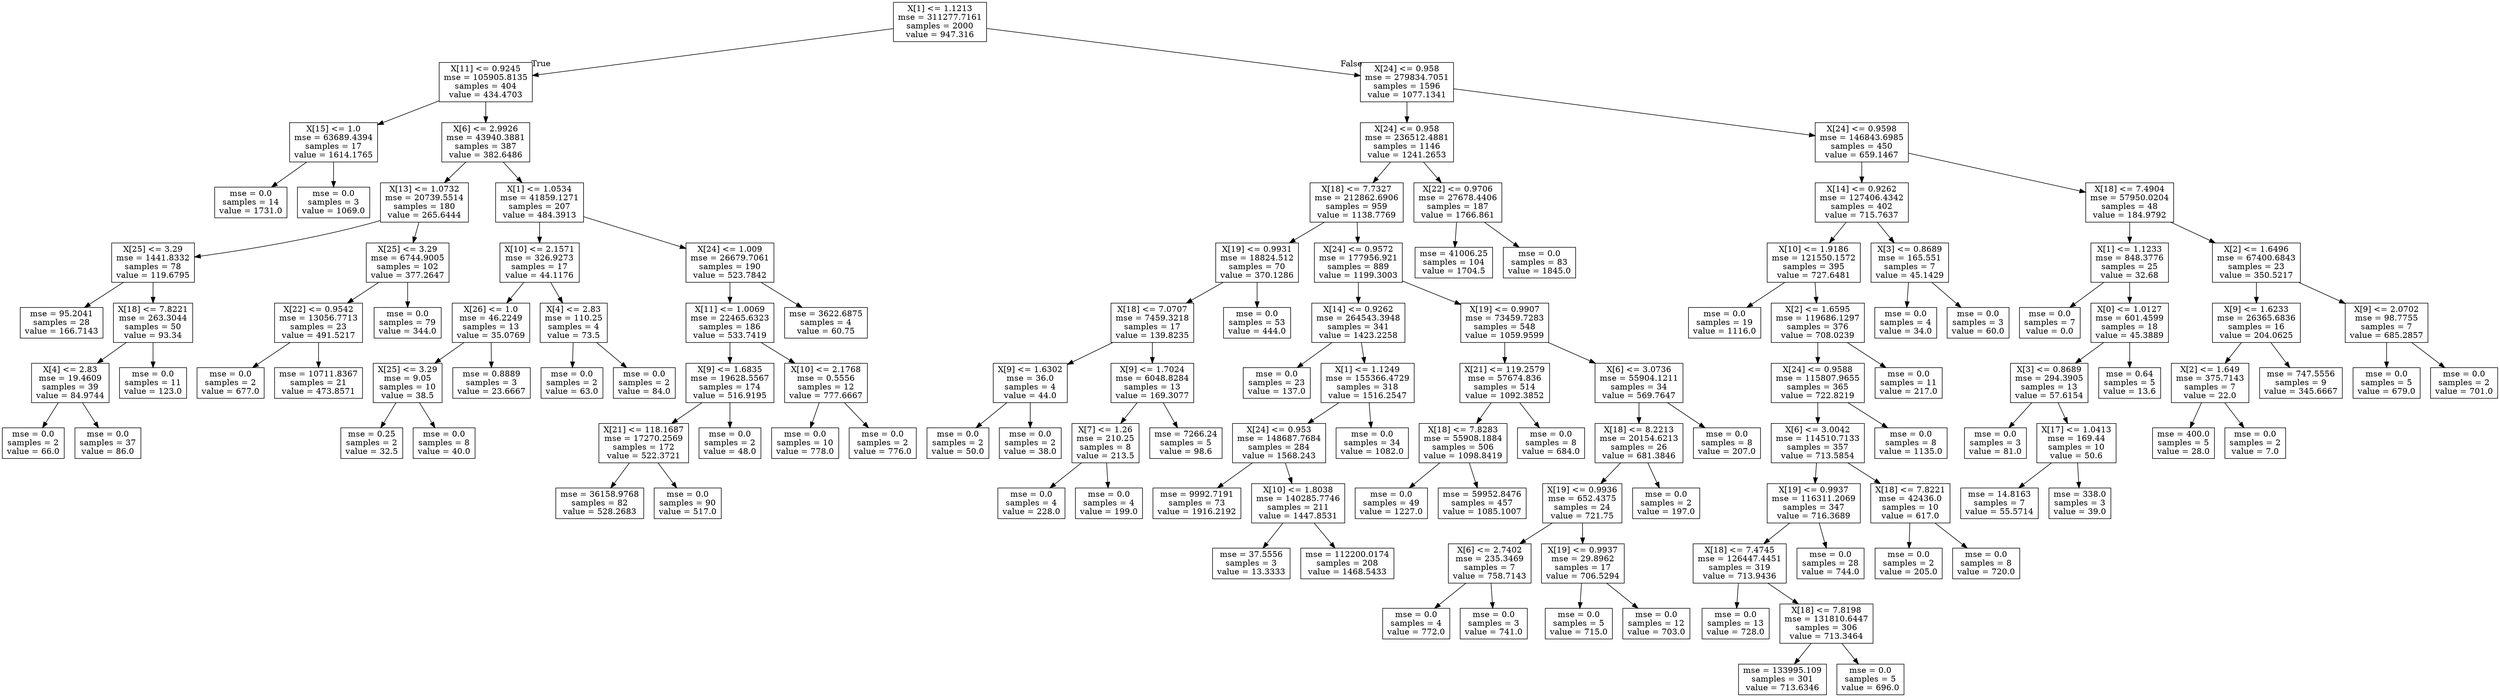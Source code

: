 digraph Tree {
node [shape=box] ;
0 [label="X[1] <= 1.1213\nmse = 311277.7161\nsamples = 2000\nvalue = 947.316"] ;
1 [label="X[11] <= 0.9245\nmse = 105905.8135\nsamples = 404\nvalue = 434.4703"] ;
0 -> 1 [labeldistance=2.5, labelangle=45, headlabel="True"] ;
2 [label="X[15] <= 1.0\nmse = 63689.4394\nsamples = 17\nvalue = 1614.1765"] ;
1 -> 2 ;
3 [label="mse = 0.0\nsamples = 14\nvalue = 1731.0"] ;
2 -> 3 ;
4 [label="mse = 0.0\nsamples = 3\nvalue = 1069.0"] ;
2 -> 4 ;
5 [label="X[6] <= 2.9926\nmse = 43940.3881\nsamples = 387\nvalue = 382.6486"] ;
1 -> 5 ;
6 [label="X[13] <= 1.0732\nmse = 20739.5514\nsamples = 180\nvalue = 265.6444"] ;
5 -> 6 ;
7 [label="X[25] <= 3.29\nmse = 1441.8332\nsamples = 78\nvalue = 119.6795"] ;
6 -> 7 ;
8 [label="mse = 95.2041\nsamples = 28\nvalue = 166.7143"] ;
7 -> 8 ;
9 [label="X[18] <= 7.8221\nmse = 263.3044\nsamples = 50\nvalue = 93.34"] ;
7 -> 9 ;
10 [label="X[4] <= 2.83\nmse = 19.4609\nsamples = 39\nvalue = 84.9744"] ;
9 -> 10 ;
11 [label="mse = 0.0\nsamples = 2\nvalue = 66.0"] ;
10 -> 11 ;
12 [label="mse = 0.0\nsamples = 37\nvalue = 86.0"] ;
10 -> 12 ;
13 [label="mse = 0.0\nsamples = 11\nvalue = 123.0"] ;
9 -> 13 ;
14 [label="X[25] <= 3.29\nmse = 6744.9005\nsamples = 102\nvalue = 377.2647"] ;
6 -> 14 ;
15 [label="X[22] <= 0.9542\nmse = 13056.7713\nsamples = 23\nvalue = 491.5217"] ;
14 -> 15 ;
16 [label="mse = 0.0\nsamples = 2\nvalue = 677.0"] ;
15 -> 16 ;
17 [label="mse = 10711.8367\nsamples = 21\nvalue = 473.8571"] ;
15 -> 17 ;
18 [label="mse = 0.0\nsamples = 79\nvalue = 344.0"] ;
14 -> 18 ;
19 [label="X[1] <= 1.0534\nmse = 41859.1271\nsamples = 207\nvalue = 484.3913"] ;
5 -> 19 ;
20 [label="X[10] <= 2.1571\nmse = 326.9273\nsamples = 17\nvalue = 44.1176"] ;
19 -> 20 ;
21 [label="X[26] <= 1.0\nmse = 46.2249\nsamples = 13\nvalue = 35.0769"] ;
20 -> 21 ;
22 [label="X[25] <= 3.29\nmse = 9.05\nsamples = 10\nvalue = 38.5"] ;
21 -> 22 ;
23 [label="mse = 0.25\nsamples = 2\nvalue = 32.5"] ;
22 -> 23 ;
24 [label="mse = 0.0\nsamples = 8\nvalue = 40.0"] ;
22 -> 24 ;
25 [label="mse = 0.8889\nsamples = 3\nvalue = 23.6667"] ;
21 -> 25 ;
26 [label="X[4] <= 2.83\nmse = 110.25\nsamples = 4\nvalue = 73.5"] ;
20 -> 26 ;
27 [label="mse = 0.0\nsamples = 2\nvalue = 63.0"] ;
26 -> 27 ;
28 [label="mse = 0.0\nsamples = 2\nvalue = 84.0"] ;
26 -> 28 ;
29 [label="X[24] <= 1.009\nmse = 26679.7061\nsamples = 190\nvalue = 523.7842"] ;
19 -> 29 ;
30 [label="X[11] <= 1.0069\nmse = 22465.6323\nsamples = 186\nvalue = 533.7419"] ;
29 -> 30 ;
31 [label="X[9] <= 1.6835\nmse = 19628.5567\nsamples = 174\nvalue = 516.9195"] ;
30 -> 31 ;
32 [label="X[21] <= 118.1687\nmse = 17270.2569\nsamples = 172\nvalue = 522.3721"] ;
31 -> 32 ;
33 [label="mse = 36158.9768\nsamples = 82\nvalue = 528.2683"] ;
32 -> 33 ;
34 [label="mse = 0.0\nsamples = 90\nvalue = 517.0"] ;
32 -> 34 ;
35 [label="mse = 0.0\nsamples = 2\nvalue = 48.0"] ;
31 -> 35 ;
36 [label="X[10] <= 2.1768\nmse = 0.5556\nsamples = 12\nvalue = 777.6667"] ;
30 -> 36 ;
37 [label="mse = 0.0\nsamples = 10\nvalue = 778.0"] ;
36 -> 37 ;
38 [label="mse = 0.0\nsamples = 2\nvalue = 776.0"] ;
36 -> 38 ;
39 [label="mse = 3622.6875\nsamples = 4\nvalue = 60.75"] ;
29 -> 39 ;
40 [label="X[24] <= 0.958\nmse = 279834.7051\nsamples = 1596\nvalue = 1077.1341"] ;
0 -> 40 [labeldistance=2.5, labelangle=-45, headlabel="False"] ;
41 [label="X[24] <= 0.958\nmse = 236512.4881\nsamples = 1146\nvalue = 1241.2653"] ;
40 -> 41 ;
42 [label="X[18] <= 7.7327\nmse = 212862.6906\nsamples = 959\nvalue = 1138.7769"] ;
41 -> 42 ;
43 [label="X[19] <= 0.9931\nmse = 18824.512\nsamples = 70\nvalue = 370.1286"] ;
42 -> 43 ;
44 [label="X[18] <= 7.0707\nmse = 7459.3218\nsamples = 17\nvalue = 139.8235"] ;
43 -> 44 ;
45 [label="X[9] <= 1.6302\nmse = 36.0\nsamples = 4\nvalue = 44.0"] ;
44 -> 45 ;
46 [label="mse = 0.0\nsamples = 2\nvalue = 50.0"] ;
45 -> 46 ;
47 [label="mse = 0.0\nsamples = 2\nvalue = 38.0"] ;
45 -> 47 ;
48 [label="X[9] <= 1.7024\nmse = 6048.8284\nsamples = 13\nvalue = 169.3077"] ;
44 -> 48 ;
49 [label="X[7] <= 1.26\nmse = 210.25\nsamples = 8\nvalue = 213.5"] ;
48 -> 49 ;
50 [label="mse = 0.0\nsamples = 4\nvalue = 228.0"] ;
49 -> 50 ;
51 [label="mse = 0.0\nsamples = 4\nvalue = 199.0"] ;
49 -> 51 ;
52 [label="mse = 7266.24\nsamples = 5\nvalue = 98.6"] ;
48 -> 52 ;
53 [label="mse = 0.0\nsamples = 53\nvalue = 444.0"] ;
43 -> 53 ;
54 [label="X[24] <= 0.9572\nmse = 177956.921\nsamples = 889\nvalue = 1199.3003"] ;
42 -> 54 ;
55 [label="X[14] <= 0.9262\nmse = 264543.3948\nsamples = 341\nvalue = 1423.2258"] ;
54 -> 55 ;
56 [label="mse = 0.0\nsamples = 23\nvalue = 137.0"] ;
55 -> 56 ;
57 [label="X[1] <= 1.1249\nmse = 155366.4729\nsamples = 318\nvalue = 1516.2547"] ;
55 -> 57 ;
58 [label="X[24] <= 0.953\nmse = 148687.7684\nsamples = 284\nvalue = 1568.243"] ;
57 -> 58 ;
59 [label="mse = 9992.7191\nsamples = 73\nvalue = 1916.2192"] ;
58 -> 59 ;
60 [label="X[10] <= 1.8038\nmse = 140285.7746\nsamples = 211\nvalue = 1447.8531"] ;
58 -> 60 ;
61 [label="mse = 37.5556\nsamples = 3\nvalue = 13.3333"] ;
60 -> 61 ;
62 [label="mse = 112200.0174\nsamples = 208\nvalue = 1468.5433"] ;
60 -> 62 ;
63 [label="mse = 0.0\nsamples = 34\nvalue = 1082.0"] ;
57 -> 63 ;
64 [label="X[19] <= 0.9907\nmse = 73459.7283\nsamples = 548\nvalue = 1059.9599"] ;
54 -> 64 ;
65 [label="X[21] <= 119.2579\nmse = 57674.836\nsamples = 514\nvalue = 1092.3852"] ;
64 -> 65 ;
66 [label="X[18] <= 7.8283\nmse = 55908.1884\nsamples = 506\nvalue = 1098.8419"] ;
65 -> 66 ;
67 [label="mse = 0.0\nsamples = 49\nvalue = 1227.0"] ;
66 -> 67 ;
68 [label="mse = 59952.8476\nsamples = 457\nvalue = 1085.1007"] ;
66 -> 68 ;
69 [label="mse = 0.0\nsamples = 8\nvalue = 684.0"] ;
65 -> 69 ;
70 [label="X[6] <= 3.0736\nmse = 55904.1211\nsamples = 34\nvalue = 569.7647"] ;
64 -> 70 ;
71 [label="X[18] <= 8.2213\nmse = 20154.6213\nsamples = 26\nvalue = 681.3846"] ;
70 -> 71 ;
72 [label="X[19] <= 0.9936\nmse = 652.4375\nsamples = 24\nvalue = 721.75"] ;
71 -> 72 ;
73 [label="X[6] <= 2.7402\nmse = 235.3469\nsamples = 7\nvalue = 758.7143"] ;
72 -> 73 ;
74 [label="mse = 0.0\nsamples = 4\nvalue = 772.0"] ;
73 -> 74 ;
75 [label="mse = 0.0\nsamples = 3\nvalue = 741.0"] ;
73 -> 75 ;
76 [label="X[19] <= 0.9937\nmse = 29.8962\nsamples = 17\nvalue = 706.5294"] ;
72 -> 76 ;
77 [label="mse = 0.0\nsamples = 5\nvalue = 715.0"] ;
76 -> 77 ;
78 [label="mse = 0.0\nsamples = 12\nvalue = 703.0"] ;
76 -> 78 ;
79 [label="mse = 0.0\nsamples = 2\nvalue = 197.0"] ;
71 -> 79 ;
80 [label="mse = 0.0\nsamples = 8\nvalue = 207.0"] ;
70 -> 80 ;
81 [label="X[22] <= 0.9706\nmse = 27678.4406\nsamples = 187\nvalue = 1766.861"] ;
41 -> 81 ;
82 [label="mse = 41006.25\nsamples = 104\nvalue = 1704.5"] ;
81 -> 82 ;
83 [label="mse = 0.0\nsamples = 83\nvalue = 1845.0"] ;
81 -> 83 ;
84 [label="X[24] <= 0.9598\nmse = 146843.6985\nsamples = 450\nvalue = 659.1467"] ;
40 -> 84 ;
85 [label="X[14] <= 0.9262\nmse = 127406.4342\nsamples = 402\nvalue = 715.7637"] ;
84 -> 85 ;
86 [label="X[10] <= 1.9186\nmse = 121550.1572\nsamples = 395\nvalue = 727.6481"] ;
85 -> 86 ;
87 [label="mse = 0.0\nsamples = 19\nvalue = 1116.0"] ;
86 -> 87 ;
88 [label="X[2] <= 1.6595\nmse = 119686.1297\nsamples = 376\nvalue = 708.0239"] ;
86 -> 88 ;
89 [label="X[24] <= 0.9588\nmse = 115807.9655\nsamples = 365\nvalue = 722.8219"] ;
88 -> 89 ;
90 [label="X[6] <= 3.0042\nmse = 114510.7133\nsamples = 357\nvalue = 713.5854"] ;
89 -> 90 ;
91 [label="X[19] <= 0.9937\nmse = 116311.2069\nsamples = 347\nvalue = 716.3689"] ;
90 -> 91 ;
92 [label="X[18] <= 7.4745\nmse = 126447.4451\nsamples = 319\nvalue = 713.9436"] ;
91 -> 92 ;
93 [label="mse = 0.0\nsamples = 13\nvalue = 728.0"] ;
92 -> 93 ;
94 [label="X[18] <= 7.8198\nmse = 131810.6447\nsamples = 306\nvalue = 713.3464"] ;
92 -> 94 ;
95 [label="mse = 133995.109\nsamples = 301\nvalue = 713.6346"] ;
94 -> 95 ;
96 [label="mse = 0.0\nsamples = 5\nvalue = 696.0"] ;
94 -> 96 ;
97 [label="mse = 0.0\nsamples = 28\nvalue = 744.0"] ;
91 -> 97 ;
98 [label="X[18] <= 7.8221\nmse = 42436.0\nsamples = 10\nvalue = 617.0"] ;
90 -> 98 ;
99 [label="mse = 0.0\nsamples = 2\nvalue = 205.0"] ;
98 -> 99 ;
100 [label="mse = 0.0\nsamples = 8\nvalue = 720.0"] ;
98 -> 100 ;
101 [label="mse = 0.0\nsamples = 8\nvalue = 1135.0"] ;
89 -> 101 ;
102 [label="mse = 0.0\nsamples = 11\nvalue = 217.0"] ;
88 -> 102 ;
103 [label="X[3] <= 0.8689\nmse = 165.551\nsamples = 7\nvalue = 45.1429"] ;
85 -> 103 ;
104 [label="mse = 0.0\nsamples = 4\nvalue = 34.0"] ;
103 -> 104 ;
105 [label="mse = 0.0\nsamples = 3\nvalue = 60.0"] ;
103 -> 105 ;
106 [label="X[18] <= 7.4904\nmse = 57950.0204\nsamples = 48\nvalue = 184.9792"] ;
84 -> 106 ;
107 [label="X[1] <= 1.1233\nmse = 848.3776\nsamples = 25\nvalue = 32.68"] ;
106 -> 107 ;
108 [label="mse = 0.0\nsamples = 7\nvalue = 0.0"] ;
107 -> 108 ;
109 [label="X[0] <= 1.0127\nmse = 601.4599\nsamples = 18\nvalue = 45.3889"] ;
107 -> 109 ;
110 [label="X[3] <= 0.8689\nmse = 294.3905\nsamples = 13\nvalue = 57.6154"] ;
109 -> 110 ;
111 [label="mse = 0.0\nsamples = 3\nvalue = 81.0"] ;
110 -> 111 ;
112 [label="X[17] <= 1.0413\nmse = 169.44\nsamples = 10\nvalue = 50.6"] ;
110 -> 112 ;
113 [label="mse = 14.8163\nsamples = 7\nvalue = 55.5714"] ;
112 -> 113 ;
114 [label="mse = 338.0\nsamples = 3\nvalue = 39.0"] ;
112 -> 114 ;
115 [label="mse = 0.64\nsamples = 5\nvalue = 13.6"] ;
109 -> 115 ;
116 [label="X[2] <= 1.6496\nmse = 67400.6843\nsamples = 23\nvalue = 350.5217"] ;
106 -> 116 ;
117 [label="X[9] <= 1.6233\nmse = 26365.6836\nsamples = 16\nvalue = 204.0625"] ;
116 -> 117 ;
118 [label="X[2] <= 1.649\nmse = 375.7143\nsamples = 7\nvalue = 22.0"] ;
117 -> 118 ;
119 [label="mse = 400.0\nsamples = 5\nvalue = 28.0"] ;
118 -> 119 ;
120 [label="mse = 0.0\nsamples = 2\nvalue = 7.0"] ;
118 -> 120 ;
121 [label="mse = 747.5556\nsamples = 9\nvalue = 345.6667"] ;
117 -> 121 ;
122 [label="X[9] <= 2.0702\nmse = 98.7755\nsamples = 7\nvalue = 685.2857"] ;
116 -> 122 ;
123 [label="mse = 0.0\nsamples = 5\nvalue = 679.0"] ;
122 -> 123 ;
124 [label="mse = 0.0\nsamples = 2\nvalue = 701.0"] ;
122 -> 124 ;
}